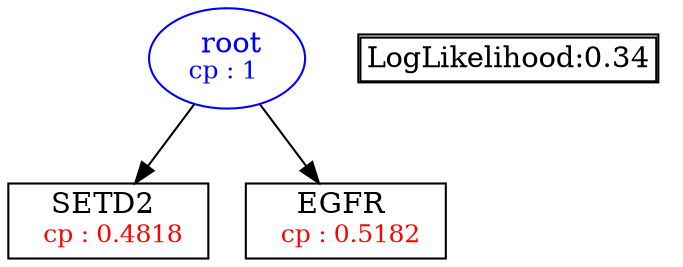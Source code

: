 digraph tree {
    "root" [label=<<font color='Blue'> root</font><br/><font color='Blue' POINT-SIZE='12'>cp : 1 </font>>, shape=oval, color=Blue];
    "S1" [label =<SETD2 <br/> <font color='Red' POINT-SIZE='12'> cp : 0.4818 </font>>, shape=box];
    "S2" [label =<EGFR <br/> <font color='Red' POINT-SIZE='12'> cp : 0.5182 </font>>, shape=box];
    "root" -> "S1";
    "root" -> "S2";

    node[shape=plaintext]
    fontsize="10"
    struct1 [label=
    <<TABLE BORDER="1" CELLBORDER="1" CELLSPACING="0" >
    <TR><TD ALIGN="LEFT">LogLikelihood:0.34</TD></TR>
    </TABLE>>];

}

